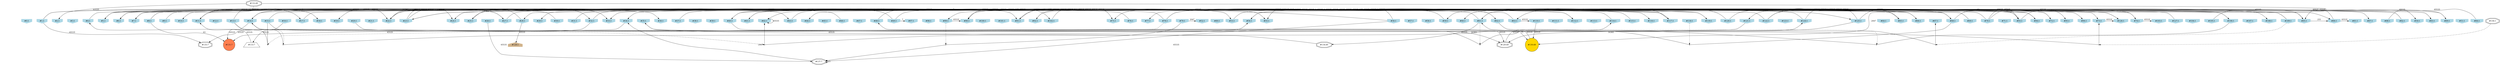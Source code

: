 digraph G {
node[shape = circle]
rankInputs [style = invisible]
rankOutputs [style = invisible]
rankInputs -> rankOutputs [color=invis]
0 [label="#0:1", style = filled, shape = invhouse, color=lightblue]
1 [label="#1:1", style = filled, shape = invhouse, color=lightblue]
2 [label="#2:1", style = filled, shape = invhouse, color=lightblue]
3 [label="#3:1", style = filled, shape = invhouse, color=lightblue]
4 [label="#4:1", style = filled, shape = invhouse, color=lightblue]
5 [label="#5:1", style = filled, shape = invhouse, color=lightblue]
6 [label="#6:1", style = filled, shape = invhouse, color=lightblue]
7 [label="#7:1", style = filled, shape = invhouse, color=lightblue]
8 [label="#8:1", style = filled, shape = invhouse, color=lightblue]
9 [label="#9:1", style = filled, shape = invhouse, color=lightblue]
10 [label="#10:1", style = filled, shape = invhouse, color=lightblue]
11 [label="#11:1", style = filled, shape = invhouse, color=lightblue]
12 [label="#12:1", style = filled, shape = invhouse, color=lightblue]
13 [label="#13:1", style = filled, shape = invhouse, color=lightblue]
14 [label="#14:1", style = filled, shape = invhouse, color=lightblue]
15 [label="#15:1", style = filled, shape = invhouse, color=lightblue]
16 [label="#16:1", style = filled, shape = invhouse, color=lightblue]
17 [label="#17:1", style = filled, shape = invhouse, color=lightblue]
18 [label="#18:1", style = filled, shape = invhouse, color=lightblue]
19 [label="#19:1", style = filled, shape = invhouse, color=lightblue]
20 [label="#20:1", style = filled, shape = invhouse, color=lightblue]
21 [label="#21:1", style = filled, shape = invhouse, color=lightblue]
22 [label="#22:1", style = filled, shape = invhouse, color=lightblue]
23 [label="#23:1", style = filled, shape = invhouse, color=lightblue]
24 [label="#24:1", style = filled, shape = invhouse, color=lightblue]
25 [label="#25:1", style = filled, shape = invhouse, color=lightblue]
26 [label="#26:1", style = filled, shape = invhouse, color=lightblue]
27 [label="#27:1", style = filled, shape = invhouse, color=lightblue]
28 [label="#28:1", style = filled, shape = invhouse, color=lightblue]
29 [label="#29:1", style = filled, shape = invhouse, color=lightblue]
30 [label="#30:1", style = filled, shape = invhouse, color=lightblue]
31 [label="#31:1", style = filled, shape = invhouse, color=lightblue]
32 [label="#32:1", style = filled, shape = invhouse, color=lightblue]
33 [label="#33:1", style = filled, shape = invhouse, color=lightblue]
34 [label="#34:1", style = filled, shape = invhouse, color=lightblue]
35 [label="#35:1", style = filled, shape = invhouse, color=lightblue]
36 [label="#36:1", style = filled, shape = invhouse, color=lightblue]
37 [label="#37:1", style = filled, shape = invhouse, color=lightblue]
38 [label="#38:1", style = filled, shape = invhouse, color=lightblue]
39 [label="#39:1", style = filled, shape = invhouse, color=lightblue]
40 [label="#40:1", style = filled, shape = invhouse, color=lightblue]
41 [label="#41:1", style = filled, shape = invhouse, color=lightblue]
42 [label="#42:1", style = filled, shape = invhouse, color=lightblue]
43 [label="#43:1", style = filled, shape = invhouse, color=lightblue]
44 [label="#44:1", style = filled, shape = invhouse, color=lightblue]
45 [label="#45:1", style = filled, shape = invhouse, color=lightblue]
46 [label="#46:1", style = filled, shape = invhouse, color=lightblue]
47 [label="#47:1", style = filled, shape = invhouse, color=lightblue]
48 [label="#48:1", style = filled, shape = invhouse, color=lightblue]
49 [label="#49:1", style = filled, shape = invhouse, color=lightblue]
50 [label="#50:1", style = filled, shape = invhouse, color=lightblue]
51 [label="#51:1", style = filled, shape = invhouse, color=lightblue]
52 [label="#52:1", style = filled, shape = invhouse, color=lightblue]
53 [label="#53:1", style = filled, shape = invhouse, color=lightblue]
54 [label="#54:1", style = filled, shape = invhouse, color=lightblue]
55 [label="#55:1", style = filled, shape = invhouse, color=lightblue]
56 [label="#56:1", style = filled, shape = invhouse, color=lightblue]
57 [label="#57:1", style = filled, shape = invhouse, color=lightblue]
58 [label="#58:1", style = filled, shape = invhouse, color=lightblue]
59 [label="#59:1", style = filled, shape = invhouse, color=lightblue]
60 [label="#60:1", style = filled, shape = invhouse, color=lightblue]
61 [label="#61:1", style = filled, shape = invhouse, color=lightblue]
62 [label="#62:1", style = filled, shape = invhouse, color=lightblue]
63 [label="#63:1", style = filled, shape = invhouse, color=lightblue]
64 [label="#64:1", style = filled, shape = invhouse, color=lightblue]
65 [label="#65:1", style = filled, shape = invhouse, color=lightblue]
66 [label="#66:1", style = filled, shape = invhouse, color=lightblue]
67 [label="#67:1", style = filled, shape = invhouse, color=lightblue]
68 [label="#68:1", style = filled, shape = invhouse, color=lightblue]
69 [label="#69:1", style = filled, shape = invhouse, color=lightblue]
70 [label="#70:1", style = filled, shape = invhouse, color=lightblue]
71 [label="#71:1", style = filled, shape = invhouse, color=lightblue]
72 [label="#72:1", style = filled, shape = invhouse, color=lightblue]
73 [label="#73:1", style = filled, shape = invhouse, color=lightblue]
74 [label="#74:1", style = filled, shape = invhouse, color=lightblue]
75 [label="#75:1", style = filled, shape = invhouse, color=lightblue]
76 [label="#76:1", style = filled, shape = invhouse, color=lightblue]
77 [label="#77:1", style = filled, shape = invhouse, color=lightblue]
78 [label="#78:1", style = filled, shape = invhouse, color=lightblue]
79 [label="#79:1", style = filled, shape = invhouse, color=lightblue]
80 [label="#80:1", style = filled, shape = invhouse, color=lightblue]
81 [label="#81:1", style = filled, shape = invhouse, color=lightblue]
82 [label="#82:1", style = filled, shape = invhouse, color=lightblue]
83 [label="#83:1", style = filled, shape = invhouse, color=lightblue]
84 [label="#84:1", style = filled, shape = invhouse, color=lightblue]
85 [label="#85:1", style = filled, shape = invhouse, color=lightblue]
86 [label="#86:1", style = filled, shape = invhouse, color=lightblue]
87 [label="#87:1", style = filled, shape = invhouse, color=lightblue]
88 [label="#88:1", style = filled, shape = invhouse, color=lightblue]
89 [label="#89:1", style = filled, shape = invhouse, color=lightblue]
90 [label="#90:1", style = filled, shape = invhouse, color=lightblue]
91 [label="#91:1", style = filled, shape = invhouse, color=lightblue]
92 [label="#92:1", style = filled, shape = invhouse, color=lightblue]
93 [label="#93:1", style = filled, shape = invhouse, color=lightblue]
94 [label="#94:1", style = filled, shape = invhouse, color=lightblue]
95 [label="#95:1", style = filled, shape = invhouse, color=lightblue]
96 [label="#96:1", style = filled, shape = invhouse, color=lightblue]
97 [label="#97:1", style = filled, shape = invhouse, color=lightblue]
98 [label="#98:1", style = filled, shape = invhouse, color=lightblue]
99 [label="#99:1", style = filled, shape = invhouse, color=lightblue]
100 [label="#100:1", style = filled, shape = invhouse, color=lightblue]
101 [label="#101:1", style = filled, shape = invhouse, color=lightblue]
102 [label="#102:1", style = filled, shape = invhouse, color=lightblue]
103 [label="#103:1", style = filled, shape = invhouse, color=lightblue]
104 [label="#104:1", style = filled, shape = invhouse, color=lightblue]
105 [label="#105:1", style = filled, shape = invhouse, color=lightblue]
106 [label="#106:1", style = filled, shape = invhouse, color=lightblue]
107 [label="#107:1", style = filled, shape = invhouse, color=lightblue]
108 [label="#108:1", style = filled, shape = invhouse, color=lightblue]
109 [label="#109:1", style = filled, shape = invhouse, color=lightblue]
110 [label="#110:1", style = filled, shape = invhouse, color=lightblue]
111 [label="#111:1", style = filled, shape = invhouse, color=lightblue]
112 [label="#112:1", style = filled, shape = invhouse, color=lightblue]
113 [label="#113:1", style = filled, shape = invhouse, color=lightblue]
114 [label="#114:1", style = filled, shape = invhouse, color=lightblue]
115 [label="#115:1", style = filled, shape = invhouse, color=lightblue]
116 [label="#116:1", style = filled, shape = invhouse, color=lightblue]
117 [label="#117:1", style = filled, shape = invhouse, color=lightblue]
118 [label="#118:1", style = filled, shape = invhouse, color=lightblue]
119 [label="#119:1", style = filled, shape = invhouse, color=lightblue]
120 [label="#120:1", style = filled, shape = invhouse, color=lightblue]
121 [label="#121:1", style = filled, shape = invhouse, color=lightblue]
122 [label="#122:1", style = filled, shape = invhouse, color=lightblue]
123 [label="#123:1", style = filled, shape = invhouse, color=lightblue]
124 [label="#124:1", style = filled, shape = invhouse, color=lightblue]
125 [label="#125:1", style = filled, shape = invhouse, color=lightblue]
126 [label="#126:1", style = filled, shape = invhouse, color=lightblue]
127 [label="#127:1", style = filled, shape = invhouse, color=lightblue]
128 [label="#128:1", style = filled, shape = house, color=tan]
129 [label="#129:49", shape = doubleoctagon]
130 [label="#130:49", style = filled, fillcolor = gold]
131 [label="#131:7", style = filled, fillcolor = coral]
132 [label="#132:49", shape = doubleoctagon]
133 [label="#133:7", shape = trapezium]
134 [label="#134:49", shape = doubleoctagon]
135 [label="#135:7", shape = doubleoctagon]
136 [label="#136:1", shape = doubleoctagon]
137 [label="#137:7", shape = doubleoctagon]
28 -> 128 [label = "65535"]
84 -> 28 [label = "65535"]
132 -> 6 [label = "65535"]
53 -> 83 [label = "65535"]
65 -> 61 [label = "65535"]
1 -> 94 [label = "65535"]
68 -> 91 [label = "65535"]
41 -> 125 [label = "65535"]
24 -> 119 [label = "65535"]
15 -> 93 [label = "65535"]
42 -> 42 [label = "65535"]
117 -> 24 [label = "65535"]
134 -> 35 [label = "65535"]
63 -> 110 [label = "65535"]
25 -> 33 [label = "65535"]
17 -> 83 [label = "65535"]
92 -> 75 [label = "65535"]
1 -> 135 [label = "65535"]
32 -> 135 [label = "65535"]
27 -> 55 [label = "65535"]
70 -> 74 [label = "65535"]
82 -> 5 [label = "65535"]
119 -> 75 [label = "65535"]
48 -> 91 [label = "65535"]
13 -> 18 [label = "65535"]
66 -> 55 [label = "65535"]
122 -> 6 [label = "65535"]
6 -> 112 [label = "65535"]
16 -> 133 [label = "65535"]
5 -> 36 [label = "65535"]
28 -> 25 [label = "65535"]
40 -> 129 [label = "65535"]
106 -> 59 [label = "65535"]
133 -> 11 [label = "65535"]
34 -> 131 [label = "65535"]
93 -> 95 [label = "65535"]
23 -> 27 [label = "65535"]
22 -> 32 [label = "65535"]
89 -> 85 [label = "65535"]
86 -> 81 [label = "65535"]
120 -> 60 [label = "65535"]
139 [shape = point]
109 -> 139 [style = dashed]
62 -> 139 [dir = none]
139 -> 67
99 -> 90 [label = "65535"]
69 -> 42 [label = "65535"]
125 -> 65 [label = "65535"]
140 [shape = point]
61 -> 140 [style = dashed]
15 -> 140 [dir = none]
140 -> 124
130 -> 48 [label = "65535"]
43 -> 112 [label = "65535"]
78 -> 22 [label = "65535"]
86 -> 54 [label = "65535"]
70 -> 77 [label = "4095"]
1 -> 85 [label = "65535"]
132 -> 2 [label = "65535"]
31 -> 62 [label = "1023"]
82 -> 44 [label = "16383"]
32 -> 102 [label = "65535"]
56 -> 90 [label = "65535"]
61 -> 7 [label = "1023"]
137 -> 34 [label = "2047"]
141 [shape = point]
136 -> 141 [style = dashed]
13 -> 141 [dir = none]
141 -> 73
109 -> 23 [label = "65535"]
102 -> 117 [label = "65535"]
142 [shape = point]
62 -> 142 [style = dashed]
106 -> 142 [dir = none]
142 -> 61
125 -> 129 [label = "16383"]
132 -> 130 [label = "2047"]
46 -> 22 [label = "32767"]
78 -> 66 [label = "127"]
143 [shape = point]
118 -> 143 [style = dashed]
68 -> 143 [dir = none]
143 -> 14
37 -> 126 [label = "511"]
79 -> 52 [label = "2047"]
49 -> 7 [label = "65535"]
26 -> 137 [label = "65535"]
122 -> 89 [label = "65535"]
59 -> 99 [label = "65535"]
88 -> 50 [label = "65535"]
91 -> 116 [label = "16383"]
105 -> 85 [label = "65535"]
126 -> 11 [label = "127"]
129 -> 114 [label = "65535"]
94 -> 29 [label = "65535"]
85 -> 86 [label = "255"]
144 [shape = point]
99 -> 144 [style = dashed]
79 -> 144 [dir = none]
144 -> 137
35 -> 129 [label = "16383"]
117 -> 5 [label = "65535"]
68 -> 93 [label = "63"]
124 -> 72 [label = "65535"]
4 -> 86 [label = "7"]
145 [shape = point]
14 -> 145 [style = dashed]
13 -> 145 [dir = none]
145 -> 54
94 -> 40 [label = "65535"]
114 -> 14 [label = "63"]
8 -> 22 [label = "65535"]
110 -> 130 [label = "65535"]
23 -> 43 [label = "65535"]
8 -> 131 [label = "63"]
20 -> 130 [label = "15"]
117 -> 61 [label = "127"]
124 -> 41 [label = "127"]
56 -> 137 [label = "65535"]
23 -> 96 [label = "65535"]
40 -> 68 [label = "1"]
120 -> 72 [label = "65535"]
115 -> 34 [label = "65535"]
73 -> 126 [label = "65535"]
127 -> 90 [label = "65535"]
49 -> 97 [label = "7"]
63 -> 19 [label = "65535"]
49 -> 73 [label = "65535"]
14 -> 53 [label = "65535"]
11 -> 17 [label = "15"]
109 -> 92 [label = "1"]
125 -> 121 [label = "65535"]
137 -> 137 [label = "15"]
14 -> 131 [label = "65535"]
122 -> 108 [label = "65535"]
8 -> 106 [label = "7"]
68 -> 63 [label = "3"]
70 -> 93 [label = "65535"]
146 [shape = point]
78 -> 146 [style = dashed]
15 -> 146 [dir = none]
146 -> 4
9 -> 27 [label = "3"]
69 -> 7 [label = "7"]
56 -> 54 [label = "65535"]
76 -> 11 [label = "1"]
78 -> 74 [label = "1"]
14 -> 24 [label = "65535"]
147 [shape = point]
14 -> 147 [style = dashed]
121 -> 147 [dir = none]
147 -> 42
30 -> 10 [label = "1"]
122 -> 87 [label = "1"]
74 -> 103 [label = "65535"]
109 -> 33 [label = "1"]
61 -> 134 [label = "65535"]
{
	rank = same
	rankdir = TB
	rankInputs -> 0 -> 1 -> 2 -> 3 -> 4 -> 5 -> 6 -> 7 -> 8 -> 9 -> 10 -> 11 -> 12 -> 13 -> 14 -> 15 -> 16 -> 17 -> 18 -> 19 -> 20 -> 21 -> 22 -> 23 -> 24 -> 25 -> 26 -> 27 -> 28 -> 29 -> 30 -> 31 -> 32 -> 33 -> 34 -> 35 -> 36 -> 37 -> 38 -> 39 -> 40 -> 41 -> 42 -> 43 -> 44 -> 45 -> 46 -> 47 -> 48 -> 49 -> 50 -> 51 -> 52 -> 53 -> 54 -> 55 -> 56 -> 57 -> 58 -> 59 -> 60 -> 61 -> 62 -> 63 -> 64 -> 65 -> 66 -> 67 -> 68 -> 69 -> 70 -> 71 -> 72 -> 73 -> 74 -> 75 -> 76 -> 77 -> 78 -> 79 -> 80 -> 81 -> 82 -> 83 -> 84 -> 85 -> 86 -> 87 -> 88 -> 89 -> 90 -> 91 -> 92 -> 93 -> 94 -> 95 -> 96 -> 97 -> 98 -> 99 -> 100 -> 101 -> 102 -> 103 -> 104 -> 105 -> 106 -> 107 -> 108 -> 109 -> 110 -> 111 -> 112 -> 113 -> 114 -> 115 -> 116 -> 117 -> 118 -> 119 -> 120 -> 121 -> 122 -> 123 -> 124 -> 125 -> 126 -> 127 [style = invis]
}
{
	rank = same
	rankdir = TB
	rankOutputs -> 128 [style = invis]
}
}
